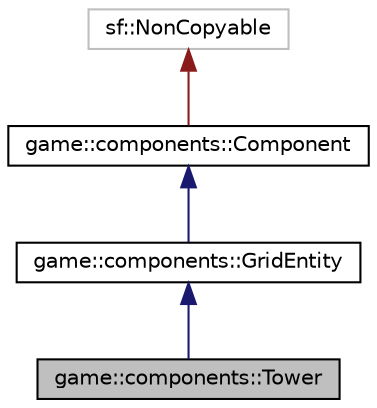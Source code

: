digraph "game::components::Tower"
{
 // LATEX_PDF_SIZE
  edge [fontname="Helvetica",fontsize="10",labelfontname="Helvetica",labelfontsize="10"];
  node [fontname="Helvetica",fontsize="10",shape=record];
  Node1 [label="game::components::Tower",height=0.2,width=0.4,color="black", fillcolor="grey75", style="filled", fontcolor="black",tooltip="base class for all types of towers in the game"];
  Node2 -> Node1 [dir="back",color="midnightblue",fontsize="10",style="solid",fontname="Helvetica"];
  Node2 [label="game::components::GridEntity",height=0.2,width=0.4,color="black", fillcolor="white", style="filled",URL="$classgame_1_1components_1_1GridEntity.html",tooltip="base class for all the drawables in the game"];
  Node3 -> Node2 [dir="back",color="midnightblue",fontsize="10",style="solid",fontname="Helvetica"];
  Node3 [label="game::components::Component",height=0.2,width=0.4,color="black", fillcolor="white", style="filled",URL="$classgame_1_1components_1_1Component.html",tooltip="base class for all components"];
  Node4 -> Node3 [dir="back",color="firebrick4",fontsize="10",style="solid",fontname="Helvetica"];
  Node4 [label="sf::NonCopyable",height=0.2,width=0.4,color="grey75", fillcolor="white", style="filled",tooltip=" "];
}
